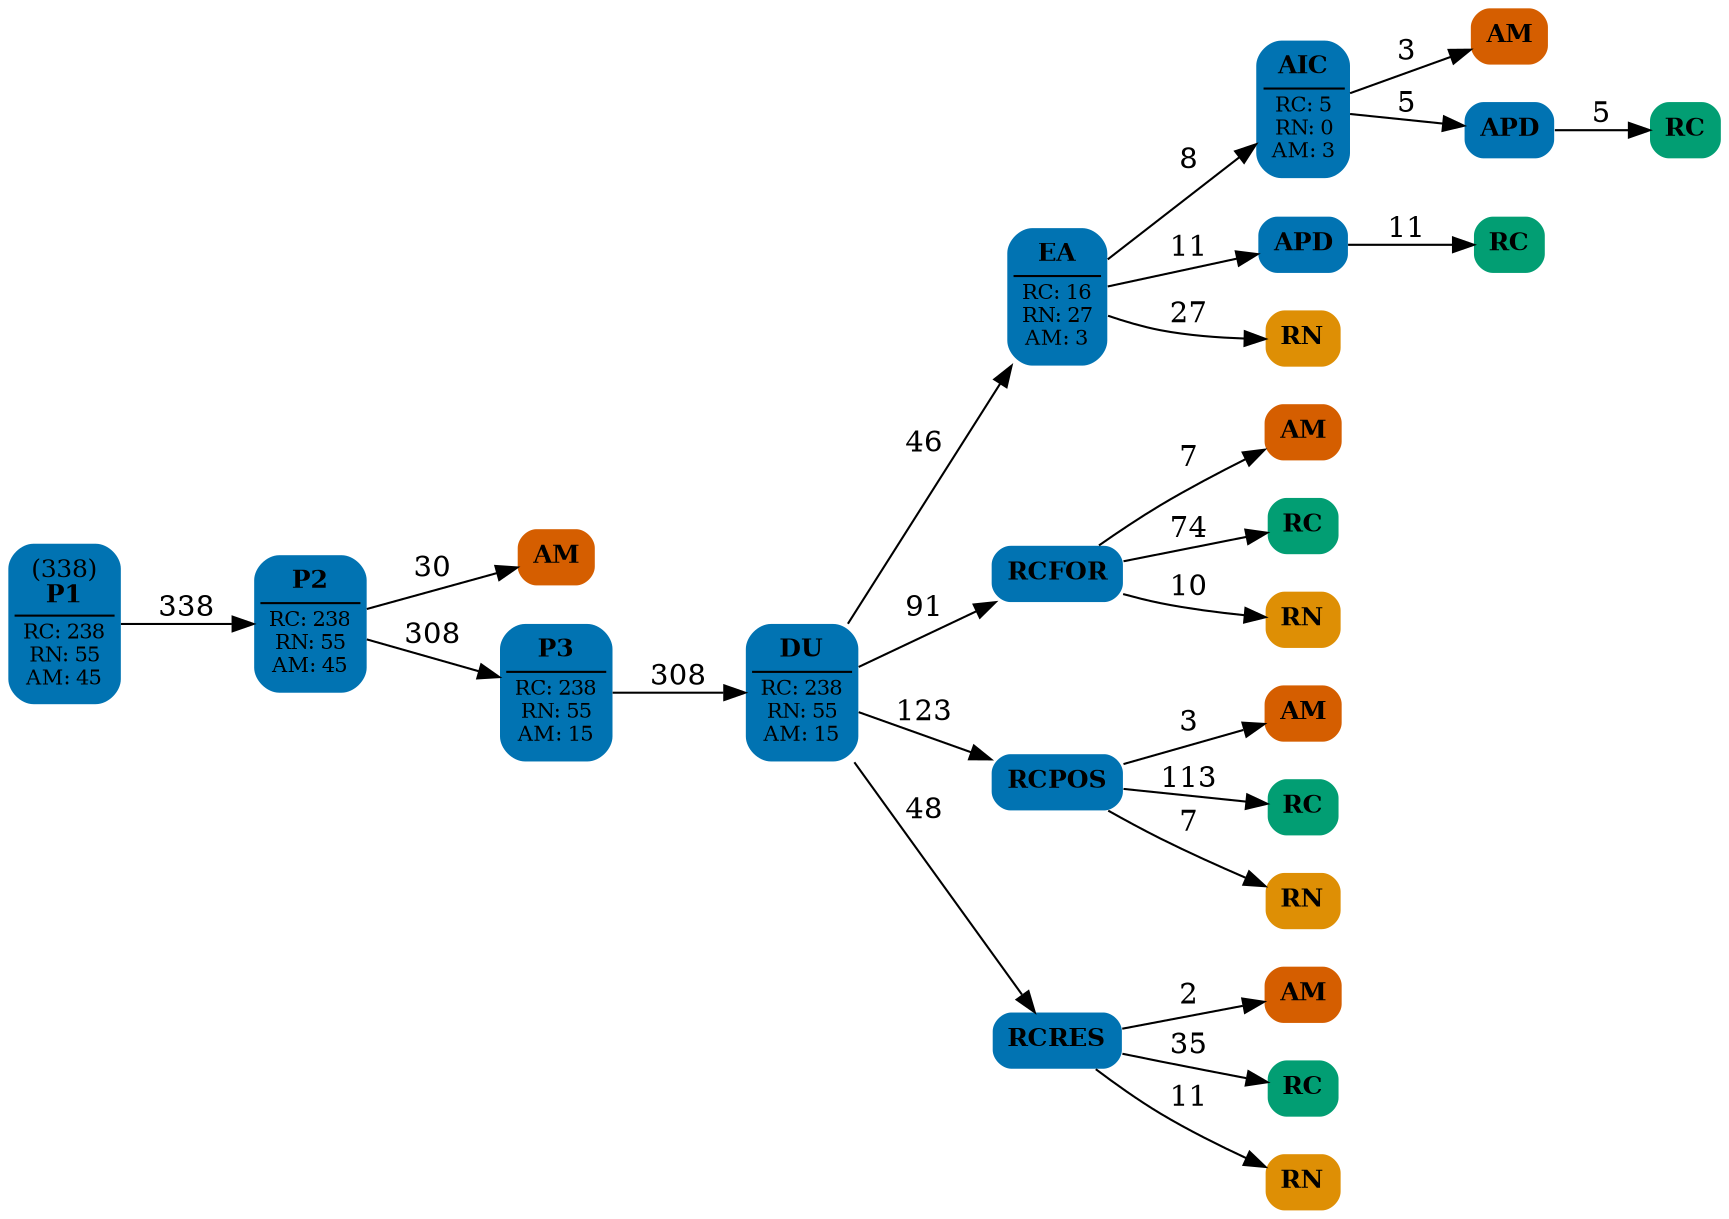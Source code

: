 digraph tree {
    rankdir=LR;
    ">P1" [style="rounded,filled";fillcolor="#0173b2";shape=plaintext;fontsize=12;width=0;height=0;margin=0.04;label=<<table border="0" cellborder="0"><tr><td>(338)<br/><b>P1</b></td></tr><hr/><tr><td><font point-size="10">RC: 238<br/>RN: 55<br/>AM: 45</font></td></tr></table>>;];
    "P1>P2" [style="rounded,filled";fillcolor="#0173b2";shape=plaintext;fontsize=12;width=0;height=0;margin=0.04;label=<<table border="0" cellborder="0"><tr><td><b>P2</b></td></tr><hr/><tr><td><font point-size="10">RC: 238<br/>RN: 55<br/>AM: 45</font></td></tr></table>>;];
    "P1>P2>AM" [style="rounded,filled";fillcolor="#d55e00";shape=plaintext;fontsize=12;width=0;height=0;margin=0.04;label=<<table border="0" cellborder="0"><tr><td><b>AM</b></td></tr></table>>;];
    "P1>P2>P3" [style="rounded,filled";fillcolor="#0173b2";shape=plaintext;fontsize=12;width=0;height=0;margin=0.04;label=<<table border="0" cellborder="0"><tr><td><b>P3</b></td></tr><hr/><tr><td><font point-size="10">RC: 238<br/>RN: 55<br/>AM: 15</font></td></tr></table>>;];
    "P1>P2>P3>DU" [style="rounded,filled";fillcolor="#0173b2";shape=plaintext;fontsize=12;width=0;height=0;margin=0.04;label=<<table border="0" cellborder="0"><tr><td><b>DU</b></td></tr><hr/><tr><td><font point-size="10">RC: 238<br/>RN: 55<br/>AM: 15</font></td></tr></table>>;];
    "P1>P2>P3>DU>EA" [style="rounded,filled";fillcolor="#0173b2";shape=plaintext;fontsize=12;width=0;height=0;margin=0.04;label=<<table border="0" cellborder="0"><tr><td><b>EA</b></td></tr><hr/><tr><td><font point-size="10">RC: 16<br/>RN: 27<br/>AM: 3</font></td></tr></table>>;];
    "P1>P2>P3>DU>EA>AIC" [style="rounded,filled";fillcolor="#0173b2";shape=plaintext;fontsize=12;width=0;height=0;margin=0.04;label=<<table border="0" cellborder="0"><tr><td><b>AIC</b></td></tr><hr/><tr><td><font point-size="10">RC: 5<br/>RN: 0<br/>AM: 3</font></td></tr></table>>;];
    "P1>P2>P3>DU>EA>AIC>AM" [style="rounded,filled";fillcolor="#d55e00";shape=plaintext;fontsize=12;width=0;height=0;margin=0.04;label=<<table border="0" cellborder="0"><tr><td><b>AM</b></td></tr></table>>;];
    "P1>P2>P3>DU>EA>AIC>APD" [style="rounded,filled";fillcolor="#0173b2";shape=plaintext;fontsize=12;width=0;height=0;margin=0.04;label=<<table border="0" cellborder="0"><tr><td><b>APD</b></td></tr></table>>;];
    "P1>P2>P3>DU>EA>AIC>APD>RC" [style="rounded,filled";fillcolor="#029e73";shape=plaintext;fontsize=12;width=0;height=0;margin=0.04;label=<<table border="0" cellborder="0"><tr><td><b>RC</b></td></tr></table>>;];
    "P1>P2>P3>DU>EA>APD" [style="rounded,filled";fillcolor="#0173b2";shape=plaintext;fontsize=12;width=0;height=0;margin=0.04;label=<<table border="0" cellborder="0"><tr><td><b>APD</b></td></tr></table>>;];
    "P1>P2>P3>DU>EA>APD>RC" [style="rounded,filled";fillcolor="#029e73";shape=plaintext;fontsize=12;width=0;height=0;margin=0.04;label=<<table border="0" cellborder="0"><tr><td><b>RC</b></td></tr></table>>;];
    "P1>P2>P3>DU>EA>RN" [style="rounded,filled";fillcolor="#de8f05";shape=plaintext;fontsize=12;width=0;height=0;margin=0.04;label=<<table border="0" cellborder="0"><tr><td><b>RN</b></td></tr></table>>;];
    "P1>P2>P3>DU>RCFOR" [style="rounded,filled";fillcolor="#0173b2";shape=plaintext;fontsize=12;width=0;height=0;margin=0.04;label=<<table border="0" cellborder="0"><tr><td><b>RCFOR</b></td></tr></table>>;];
    "P1>P2>P3>DU>RCFOR>AM" [style="rounded,filled";fillcolor="#d55e00";shape=plaintext;fontsize=12;width=0;height=0;margin=0.04;label=<<table border="0" cellborder="0"><tr><td><b>AM</b></td></tr></table>>;];
    "P1>P2>P3>DU>RCFOR>RC" [style="rounded,filled";fillcolor="#029e73";shape=plaintext;fontsize=12;width=0;height=0;margin=0.04;label=<<table border="0" cellborder="0"><tr><td><b>RC</b></td></tr></table>>;];
    "P1>P2>P3>DU>RCFOR>RN" [style="rounded,filled";fillcolor="#de8f05";shape=plaintext;fontsize=12;width=0;height=0;margin=0.04;label=<<table border="0" cellborder="0"><tr><td><b>RN</b></td></tr></table>>;];
    "P1>P2>P3>DU>RCPOS" [style="rounded,filled";fillcolor="#0173b2";shape=plaintext;fontsize=12;width=0;height=0;margin=0.04;label=<<table border="0" cellborder="0"><tr><td><b>RCPOS</b></td></tr></table>>;];
    "P1>P2>P3>DU>RCPOS>AM" [style="rounded,filled";fillcolor="#d55e00";shape=plaintext;fontsize=12;width=0;height=0;margin=0.04;label=<<table border="0" cellborder="0"><tr><td><b>AM</b></td></tr></table>>;];
    "P1>P2>P3>DU>RCPOS>RC" [style="rounded,filled";fillcolor="#029e73";shape=plaintext;fontsize=12;width=0;height=0;margin=0.04;label=<<table border="0" cellborder="0"><tr><td><b>RC</b></td></tr></table>>;];
    "P1>P2>P3>DU>RCPOS>RN" [style="rounded,filled";fillcolor="#de8f05";shape=plaintext;fontsize=12;width=0;height=0;margin=0.04;label=<<table border="0" cellborder="0"><tr><td><b>RN</b></td></tr></table>>;];
    "P1>P2>P3>DU>RCRES" [style="rounded,filled";fillcolor="#0173b2";shape=plaintext;fontsize=12;width=0;height=0;margin=0.04;label=<<table border="0" cellborder="0"><tr><td><b>RCRES</b></td></tr></table>>;];
    "P1>P2>P3>DU>RCRES>AM" [style="rounded,filled";fillcolor="#d55e00";shape=plaintext;fontsize=12;width=0;height=0;margin=0.04;label=<<table border="0" cellborder="0"><tr><td><b>AM</b></td></tr></table>>;];
    "P1>P2>P3>DU>RCRES>RC" [style="rounded,filled";fillcolor="#029e73";shape=plaintext;fontsize=12;width=0;height=0;margin=0.04;label=<<table border="0" cellborder="0"><tr><td><b>RC</b></td></tr></table>>;];
    "P1>P2>P3>DU>RCRES>RN" [style="rounded,filled";fillcolor="#de8f05";shape=plaintext;fontsize=12;width=0;height=0;margin=0.04;label=<<table border="0" cellborder="0"><tr><td><b>RN</b></td></tr></table>>;];
    ">P1" -> "P1>P2" [label=338;];
    "P1>P2" -> "P1>P2>AM" [label=30;];
    "P1>P2" -> "P1>P2>P3" [label=308;];
    "P1>P2>P3" -> "P1>P2>P3>DU" [label=308;];
    "P1>P2>P3>DU" -> "P1>P2>P3>DU>EA" [label=46;];
    "P1>P2>P3>DU" -> "P1>P2>P3>DU>RCFOR" [label=91;];
    "P1>P2>P3>DU" -> "P1>P2>P3>DU>RCPOS" [label=123;];
    "P1>P2>P3>DU" -> "P1>P2>P3>DU>RCRES" [label=48;];
    "P1>P2>P3>DU>EA" -> "P1>P2>P3>DU>EA>AIC" [label=8;];
    "P1>P2>P3>DU>EA" -> "P1>P2>P3>DU>EA>APD" [label=11;];
    "P1>P2>P3>DU>EA" -> "P1>P2>P3>DU>EA>RN" [label=27;];
    "P1>P2>P3>DU>EA>AIC" -> "P1>P2>P3>DU>EA>AIC>AM" [label=3;];
    "P1>P2>P3>DU>EA>AIC" -> "P1>P2>P3>DU>EA>AIC>APD" [label=5;];
    "P1>P2>P3>DU>EA>AIC>APD" -> "P1>P2>P3>DU>EA>AIC>APD>RC" [label=5;];
    "P1>P2>P3>DU>EA>APD" -> "P1>P2>P3>DU>EA>APD>RC" [label=11;];
    "P1>P2>P3>DU>RCFOR" -> "P1>P2>P3>DU>RCFOR>AM" [label=7;];
    "P1>P2>P3>DU>RCFOR" -> "P1>P2>P3>DU>RCFOR>RC" [label=74;];
    "P1>P2>P3>DU>RCFOR" -> "P1>P2>P3>DU>RCFOR>RN" [label=10;];
    "P1>P2>P3>DU>RCPOS" -> "P1>P2>P3>DU>RCPOS>AM" [label=3;];
    "P1>P2>P3>DU>RCPOS" -> "P1>P2>P3>DU>RCPOS>RC" [label=113;];
    "P1>P2>P3>DU>RCPOS" -> "P1>P2>P3>DU>RCPOS>RN" [label=7;];
    "P1>P2>P3>DU>RCRES" -> "P1>P2>P3>DU>RCRES>AM" [label=2;];
    "P1>P2>P3>DU>RCRES" -> "P1>P2>P3>DU>RCRES>RC" [label=35;];
    "P1>P2>P3>DU>RCRES" -> "P1>P2>P3>DU>RCRES>RN" [label=11;];
}
